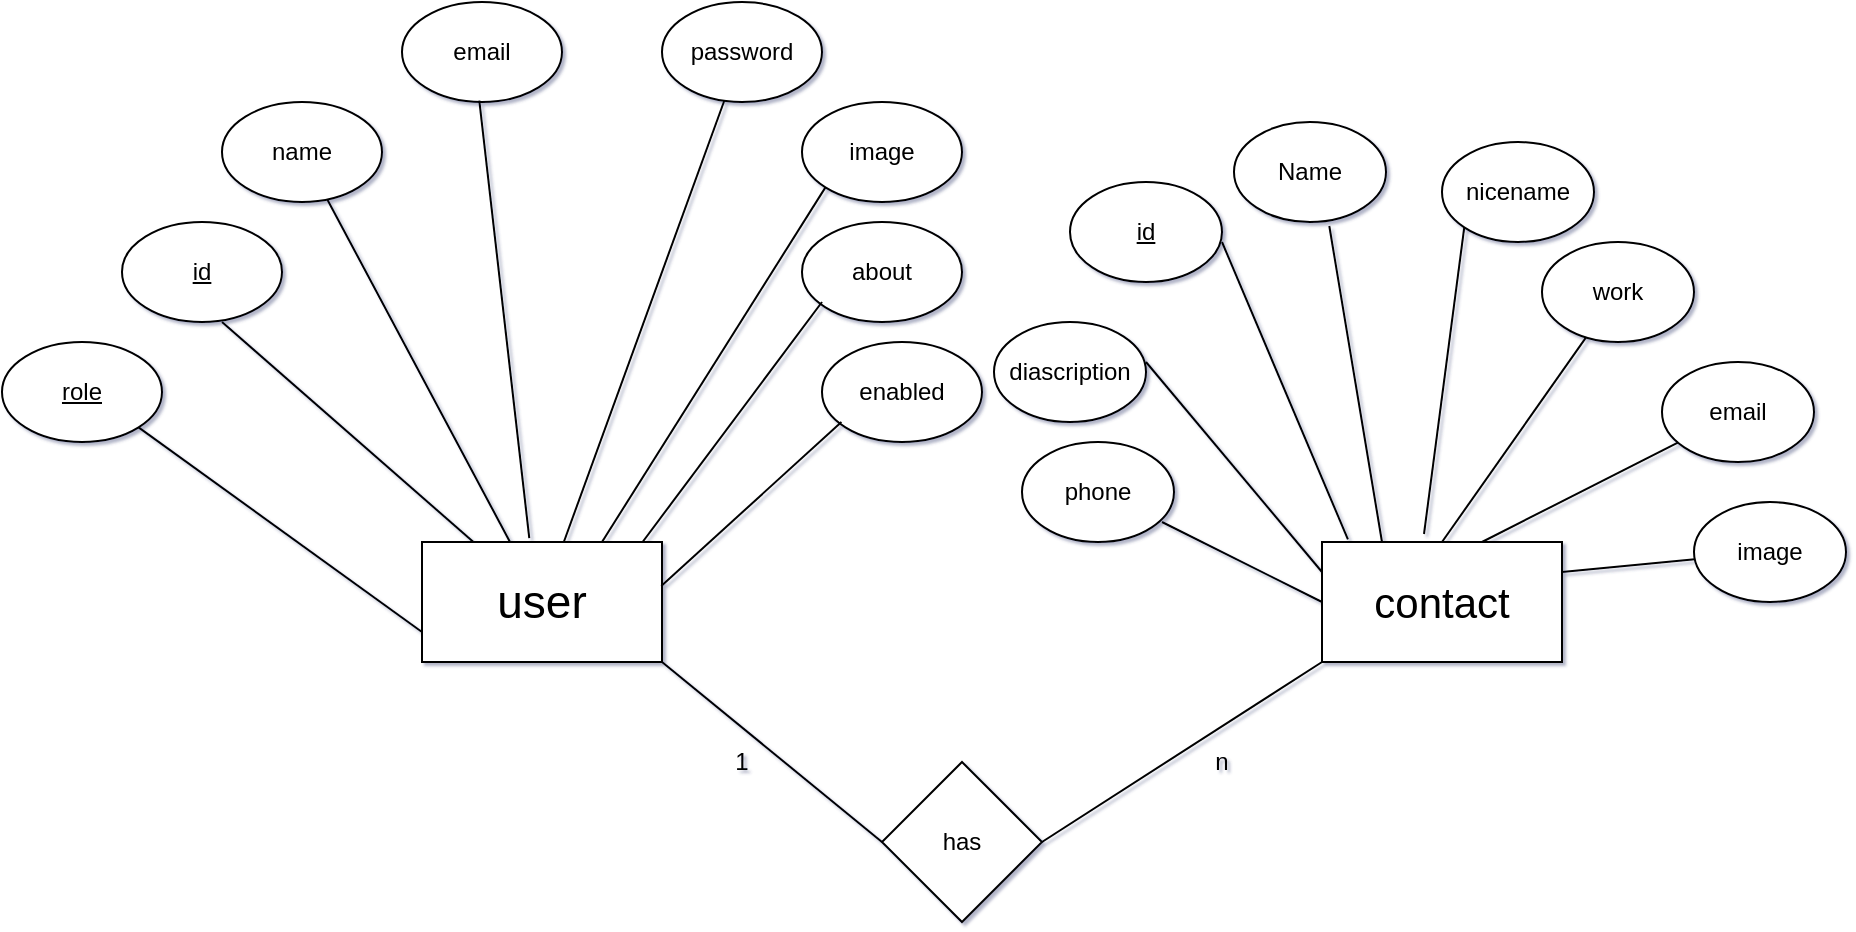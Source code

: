 <mxfile version="14.5.0" type="device"><diagram id="qvfv5hX8w55DG55Mfgph" name="Page-1"><mxGraphModel dx="1747" dy="514" grid="1" gridSize="10" guides="1" tooltips="1" connect="1" arrows="1" fold="1" page="1" pageScale="1" pageWidth="827" pageHeight="1169" background="none" math="0" shadow="1"><root><mxCell id="0"/><mxCell id="1" parent="0"/><mxCell id="NEHKx5ZCv-BnQ3rnR44u-1" value="&lt;font style=&quot;font-size: 23px&quot;&gt;user&lt;/font&gt;" style="rounded=0;whiteSpace=wrap;html=1;" vertex="1" parent="1"><mxGeometry x="90" y="300" width="120" height="60" as="geometry"/></mxCell><mxCell id="NEHKx5ZCv-BnQ3rnR44u-2" value="&lt;font style=&quot;font-size: 21px&quot;&gt;contact&lt;/font&gt;" style="rounded=0;whiteSpace=wrap;html=1;" vertex="1" parent="1"><mxGeometry x="540" y="300" width="120" height="60" as="geometry"/></mxCell><mxCell id="NEHKx5ZCv-BnQ3rnR44u-5" value="&lt;u&gt;id&lt;/u&gt;" style="ellipse;whiteSpace=wrap;html=1;rotation=0;" vertex="1" parent="1"><mxGeometry x="-60" y="140" width="80" height="50" as="geometry"/></mxCell><mxCell id="NEHKx5ZCv-BnQ3rnR44u-6" value="name" style="ellipse;whiteSpace=wrap;html=1;" vertex="1" parent="1"><mxGeometry x="-10" y="80" width="80" height="50" as="geometry"/></mxCell><mxCell id="NEHKx5ZCv-BnQ3rnR44u-8" value="password" style="ellipse;whiteSpace=wrap;html=1;" vertex="1" parent="1"><mxGeometry x="210" y="30" width="80" height="50" as="geometry"/></mxCell><mxCell id="NEHKx5ZCv-BnQ3rnR44u-9" value="email" style="ellipse;whiteSpace=wrap;html=1;" vertex="1" parent="1"><mxGeometry x="80" y="30" width="80" height="50" as="geometry"/></mxCell><mxCell id="NEHKx5ZCv-BnQ3rnR44u-10" value="image" style="ellipse;whiteSpace=wrap;html=1;" vertex="1" parent="1"><mxGeometry x="280" y="80" width="80" height="50" as="geometry"/></mxCell><mxCell id="NEHKx5ZCv-BnQ3rnR44u-11" value="about" style="ellipse;whiteSpace=wrap;html=1;" vertex="1" parent="1"><mxGeometry x="280" y="140" width="80" height="50" as="geometry"/></mxCell><mxCell id="NEHKx5ZCv-BnQ3rnR44u-12" value="&lt;u&gt;role&lt;/u&gt;" style="ellipse;whiteSpace=wrap;html=1;rotation=0;" vertex="1" parent="1"><mxGeometry x="-120" y="200" width="80" height="50" as="geometry"/></mxCell><mxCell id="NEHKx5ZCv-BnQ3rnR44u-13" value="enabled" style="ellipse;whiteSpace=wrap;html=1;rotation=0;" vertex="1" parent="1"><mxGeometry x="290" y="200" width="80" height="50" as="geometry"/></mxCell><mxCell id="NEHKx5ZCv-BnQ3rnR44u-14" value="" style="endArrow=none;html=1;" edge="1" parent="1" source="NEHKx5ZCv-BnQ3rnR44u-1" target="NEHKx5ZCv-BnQ3rnR44u-6"><mxGeometry width="50" height="50" relative="1" as="geometry"><mxPoint x="250" y="230" as="sourcePoint"/><mxPoint x="300" y="180" as="targetPoint"/></mxGeometry></mxCell><mxCell id="NEHKx5ZCv-BnQ3rnR44u-15" value="" style="endArrow=none;html=1;exitX=0.447;exitY=-0.033;exitDx=0;exitDy=0;exitPerimeter=0;" edge="1" parent="1" source="NEHKx5ZCv-BnQ3rnR44u-1"><mxGeometry width="50" height="50" relative="1" as="geometry"><mxPoint x="210" y="250.64" as="sourcePoint"/><mxPoint x="118.649" y="79.357" as="targetPoint"/></mxGeometry></mxCell><mxCell id="NEHKx5ZCv-BnQ3rnR44u-16" value="" style="endArrow=none;html=1;exitX=0.75;exitY=0;exitDx=0;exitDy=0;entryX=0;entryY=1;entryDx=0;entryDy=0;" edge="1" parent="1" source="NEHKx5ZCv-BnQ3rnR44u-1" target="NEHKx5ZCv-BnQ3rnR44u-10"><mxGeometry width="50" height="50" relative="1" as="geometry"><mxPoint x="304.99" y="318.66" as="sourcePoint"/><mxPoint x="290" y="117" as="targetPoint"/></mxGeometry></mxCell><mxCell id="NEHKx5ZCv-BnQ3rnR44u-17" value="" style="endArrow=none;html=1;" edge="1" parent="1" source="NEHKx5ZCv-BnQ3rnR44u-1" target="NEHKx5ZCv-BnQ3rnR44u-8"><mxGeometry width="50" height="50" relative="1" as="geometry"><mxPoint x="262.5" y="298.66" as="sourcePoint"/><mxPoint x="238" y="80" as="targetPoint"/></mxGeometry></mxCell><mxCell id="NEHKx5ZCv-BnQ3rnR44u-18" value="" style="endArrow=none;html=1;exitX=0.919;exitY=0;exitDx=0;exitDy=0;exitPerimeter=0;" edge="1" parent="1" source="NEHKx5ZCv-BnQ3rnR44u-1"><mxGeometry width="50" height="50" relative="1" as="geometry"><mxPoint x="190" y="380" as="sourcePoint"/><mxPoint x="289.999" y="179.997" as="targetPoint"/></mxGeometry></mxCell><mxCell id="NEHKx5ZCv-BnQ3rnR44u-19" value="" style="endArrow=none;html=1;exitX=0.997;exitY=0.367;exitDx=0;exitDy=0;exitPerimeter=0;" edge="1" parent="1" source="NEHKx5ZCv-BnQ3rnR44u-1"><mxGeometry width="50" height="50" relative="1" as="geometry"><mxPoint x="210.0" y="360" as="sourcePoint"/><mxPoint x="299.719" y="239.997" as="targetPoint"/></mxGeometry></mxCell><mxCell id="NEHKx5ZCv-BnQ3rnR44u-20" value="" style="endArrow=none;html=1;exitX=1;exitY=1;exitDx=0;exitDy=0;entryX=0;entryY=0.75;entryDx=0;entryDy=0;" edge="1" parent="1" source="NEHKx5ZCv-BnQ3rnR44u-12" target="NEHKx5ZCv-BnQ3rnR44u-1"><mxGeometry width="50" height="50" relative="1" as="geometry"><mxPoint x="-60.0" y="282.02" as="sourcePoint"/><mxPoint x="30.079" y="199.997" as="targetPoint"/></mxGeometry></mxCell><mxCell id="NEHKx5ZCv-BnQ3rnR44u-21" value="" style="endArrow=none;html=1;exitX=1;exitY=1;exitDx=0;exitDy=0;" edge="1" parent="1" target="NEHKx5ZCv-BnQ3rnR44u-1"><mxGeometry width="50" height="50" relative="1" as="geometry"><mxPoint x="-9.996" y="189.998" as="sourcePoint"/><mxPoint x="131.72" y="292.32" as="targetPoint"/></mxGeometry></mxCell><mxCell id="NEHKx5ZCv-BnQ3rnR44u-22" value="&lt;u&gt;id&lt;/u&gt;" style="ellipse;whiteSpace=wrap;html=1;" vertex="1" parent="1"><mxGeometry x="414" y="120" width="76" height="50" as="geometry"/></mxCell><mxCell id="NEHKx5ZCv-BnQ3rnR44u-23" value="Name" style="ellipse;whiteSpace=wrap;html=1;" vertex="1" parent="1"><mxGeometry x="496" y="90" width="76" height="50" as="geometry"/></mxCell><mxCell id="NEHKx5ZCv-BnQ3rnR44u-24" value="nicename" style="ellipse;whiteSpace=wrap;html=1;" vertex="1" parent="1"><mxGeometry x="600" y="100" width="76" height="50" as="geometry"/></mxCell><mxCell id="NEHKx5ZCv-BnQ3rnR44u-25" value="work" style="ellipse;whiteSpace=wrap;html=1;" vertex="1" parent="1"><mxGeometry x="650" y="150" width="76" height="50" as="geometry"/></mxCell><mxCell id="NEHKx5ZCv-BnQ3rnR44u-26" value="email" style="ellipse;whiteSpace=wrap;html=1;" vertex="1" parent="1"><mxGeometry x="710" y="210" width="76" height="50" as="geometry"/></mxCell><mxCell id="NEHKx5ZCv-BnQ3rnR44u-27" value="image" style="ellipse;whiteSpace=wrap;html=1;" vertex="1" parent="1"><mxGeometry x="726" y="280" width="76" height="50" as="geometry"/></mxCell><mxCell id="NEHKx5ZCv-BnQ3rnR44u-28" value="diascription" style="ellipse;whiteSpace=wrap;html=1;" vertex="1" parent="1"><mxGeometry x="376" y="190" width="76" height="50" as="geometry"/></mxCell><mxCell id="NEHKx5ZCv-BnQ3rnR44u-29" value="phone" style="ellipse;whiteSpace=wrap;html=1;" vertex="1" parent="1"><mxGeometry x="390" y="250" width="76" height="50" as="geometry"/></mxCell><mxCell id="NEHKx5ZCv-BnQ3rnR44u-31" value="" style="endArrow=none;html=1;exitX=1;exitY=0.25;exitDx=0;exitDy=0;" edge="1" parent="1" source="NEHKx5ZCv-BnQ3rnR44u-2" target="NEHKx5ZCv-BnQ3rnR44u-27"><mxGeometry width="50" height="50" relative="1" as="geometry"><mxPoint x="580" y="290" as="sourcePoint"/><mxPoint x="630" y="240" as="targetPoint"/></mxGeometry></mxCell><mxCell id="NEHKx5ZCv-BnQ3rnR44u-32" value="" style="endArrow=none;html=1;exitX=0.627;exitY=1.04;exitDx=0;exitDy=0;entryX=0.25;entryY=0;entryDx=0;entryDy=0;exitPerimeter=0;" edge="1" parent="1" source="NEHKx5ZCv-BnQ3rnR44u-23" target="NEHKx5ZCv-BnQ3rnR44u-2"><mxGeometry width="50" height="50" relative="1" as="geometry"><mxPoint x="500.8" y="278.19" as="sourcePoint"/><mxPoint x="567.199" y="271.805" as="targetPoint"/></mxGeometry></mxCell><mxCell id="NEHKx5ZCv-BnQ3rnR44u-35" value="" style="endArrow=none;html=1;entryX=0;entryY=1;entryDx=0;entryDy=0;" edge="1" parent="1" target="NEHKx5ZCv-BnQ3rnR44u-24"><mxGeometry width="50" height="50" relative="1" as="geometry"><mxPoint x="591" y="296" as="sourcePoint"/><mxPoint x="649.999" y="231.805" as="targetPoint"/></mxGeometry></mxCell><mxCell id="NEHKx5ZCv-BnQ3rnR44u-36" value="" style="endArrow=none;html=1;exitX=1;exitY=0.25;exitDx=0;exitDy=0;" edge="1" parent="1" target="NEHKx5ZCv-BnQ3rnR44u-25"><mxGeometry width="50" height="50" relative="1" as="geometry"><mxPoint x="600" y="300" as="sourcePoint"/><mxPoint x="666.399" y="293.615" as="targetPoint"/></mxGeometry></mxCell><mxCell id="NEHKx5ZCv-BnQ3rnR44u-37" value="" style="endArrow=none;html=1;exitX=1;exitY=0.25;exitDx=0;exitDy=0;" edge="1" parent="1" target="NEHKx5ZCv-BnQ3rnR44u-26"><mxGeometry width="50" height="50" relative="1" as="geometry"><mxPoint x="620" y="300" as="sourcePoint"/><mxPoint x="686.399" y="293.615" as="targetPoint"/></mxGeometry></mxCell><mxCell id="NEHKx5ZCv-BnQ3rnR44u-38" value="" style="endArrow=none;html=1;entryX=0;entryY=1;entryDx=0;entryDy=0;exitX=0.108;exitY=-0.022;exitDx=0;exitDy=0;exitPerimeter=0;" edge="1" parent="1" source="NEHKx5ZCv-BnQ3rnR44u-2"><mxGeometry width="50" height="50" relative="1" as="geometry"><mxPoint x="469.87" y="303.32" as="sourcePoint"/><mxPoint x="490.0" y="149.998" as="targetPoint"/><Array as="points"/></mxGeometry></mxCell><mxCell id="NEHKx5ZCv-BnQ3rnR44u-39" value="" style="endArrow=none;html=1;exitX=0;exitY=0.5;exitDx=0;exitDy=0;" edge="1" parent="1" source="NEHKx5ZCv-BnQ3rnR44u-2"><mxGeometry width="50" height="50" relative="1" as="geometry"><mxPoint x="514.96" y="438.68" as="sourcePoint"/><mxPoint x="460" y="290" as="targetPoint"/><Array as="points"/></mxGeometry></mxCell><mxCell id="NEHKx5ZCv-BnQ3rnR44u-40" value="" style="endArrow=none;html=1;entryX=0;entryY=1;entryDx=0;entryDy=0;exitX=0;exitY=0.25;exitDx=0;exitDy=0;" edge="1" parent="1" source="NEHKx5ZCv-BnQ3rnR44u-2"><mxGeometry width="50" height="50" relative="1" as="geometry"><mxPoint x="514.96" y="358.68" as="sourcePoint"/><mxPoint x="452.0" y="209.998" as="targetPoint"/><Array as="points"/></mxGeometry></mxCell><mxCell id="NEHKx5ZCv-BnQ3rnR44u-41" value="has" style="rhombus;whiteSpace=wrap;html=1;" vertex="1" parent="1"><mxGeometry x="320" y="410" width="80" height="80" as="geometry"/></mxCell><mxCell id="NEHKx5ZCv-BnQ3rnR44u-42" value="" style="endArrow=none;html=1;exitX=1;exitY=1;exitDx=0;exitDy=0;entryX=0;entryY=0.5;entryDx=0;entryDy=0;" edge="1" parent="1" source="NEHKx5ZCv-BnQ3rnR44u-1" target="NEHKx5ZCv-BnQ3rnR44u-41"><mxGeometry width="50" height="50" relative="1" as="geometry"><mxPoint x="390" y="290" as="sourcePoint"/><mxPoint x="440" y="240" as="targetPoint"/></mxGeometry></mxCell><mxCell id="NEHKx5ZCv-BnQ3rnR44u-43" value="" style="endArrow=none;html=1;exitX=0;exitY=1;exitDx=0;exitDy=0;entryX=0;entryY=0.5;entryDx=0;entryDy=0;" edge="1" parent="1" source="NEHKx5ZCv-BnQ3rnR44u-2"><mxGeometry width="50" height="50" relative="1" as="geometry"><mxPoint x="290" y="360" as="sourcePoint"/><mxPoint x="400" y="450" as="targetPoint"/></mxGeometry></mxCell><mxCell id="NEHKx5ZCv-BnQ3rnR44u-44" value="1" style="text;html=1;strokeColor=none;fillColor=none;align=center;verticalAlign=middle;whiteSpace=wrap;rounded=0;" vertex="1" parent="1"><mxGeometry x="230" y="400" width="40" height="20" as="geometry"/></mxCell><mxCell id="NEHKx5ZCv-BnQ3rnR44u-45" value="n" style="text;html=1;strokeColor=none;fillColor=none;align=center;verticalAlign=middle;whiteSpace=wrap;rounded=0;" vertex="1" parent="1"><mxGeometry x="470" y="400" width="40" height="20" as="geometry"/></mxCell></root></mxGraphModel></diagram></mxfile>